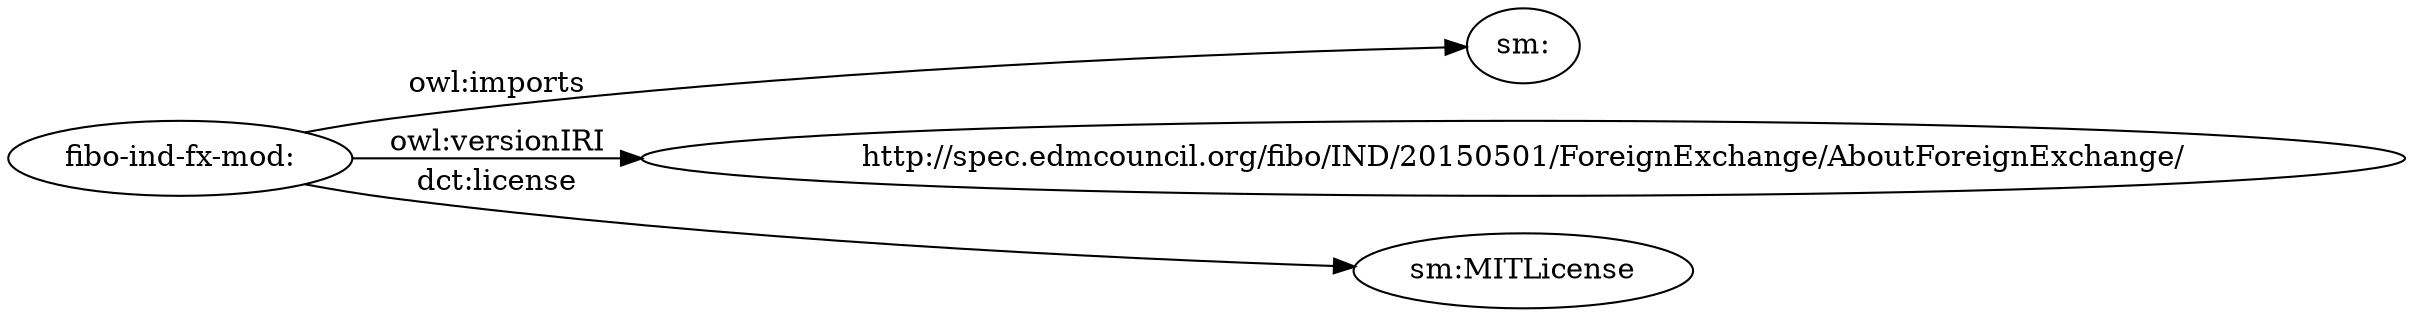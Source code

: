 digraph ar2dtool_diagram { 
rankdir=LR;
size="1501"
	"fibo-ind-fx-mod:" -> "sm:" [ label = "owl:imports" ];
	"fibo-ind-fx-mod:" -> "http://spec.edmcouncil.org/fibo/IND/20150501/ForeignExchange/AboutForeignExchange/" [ label = "owl:versionIRI" ];
	"fibo-ind-fx-mod:" -> "sm:MITLicense" [ label = "dct:license" ];

}
